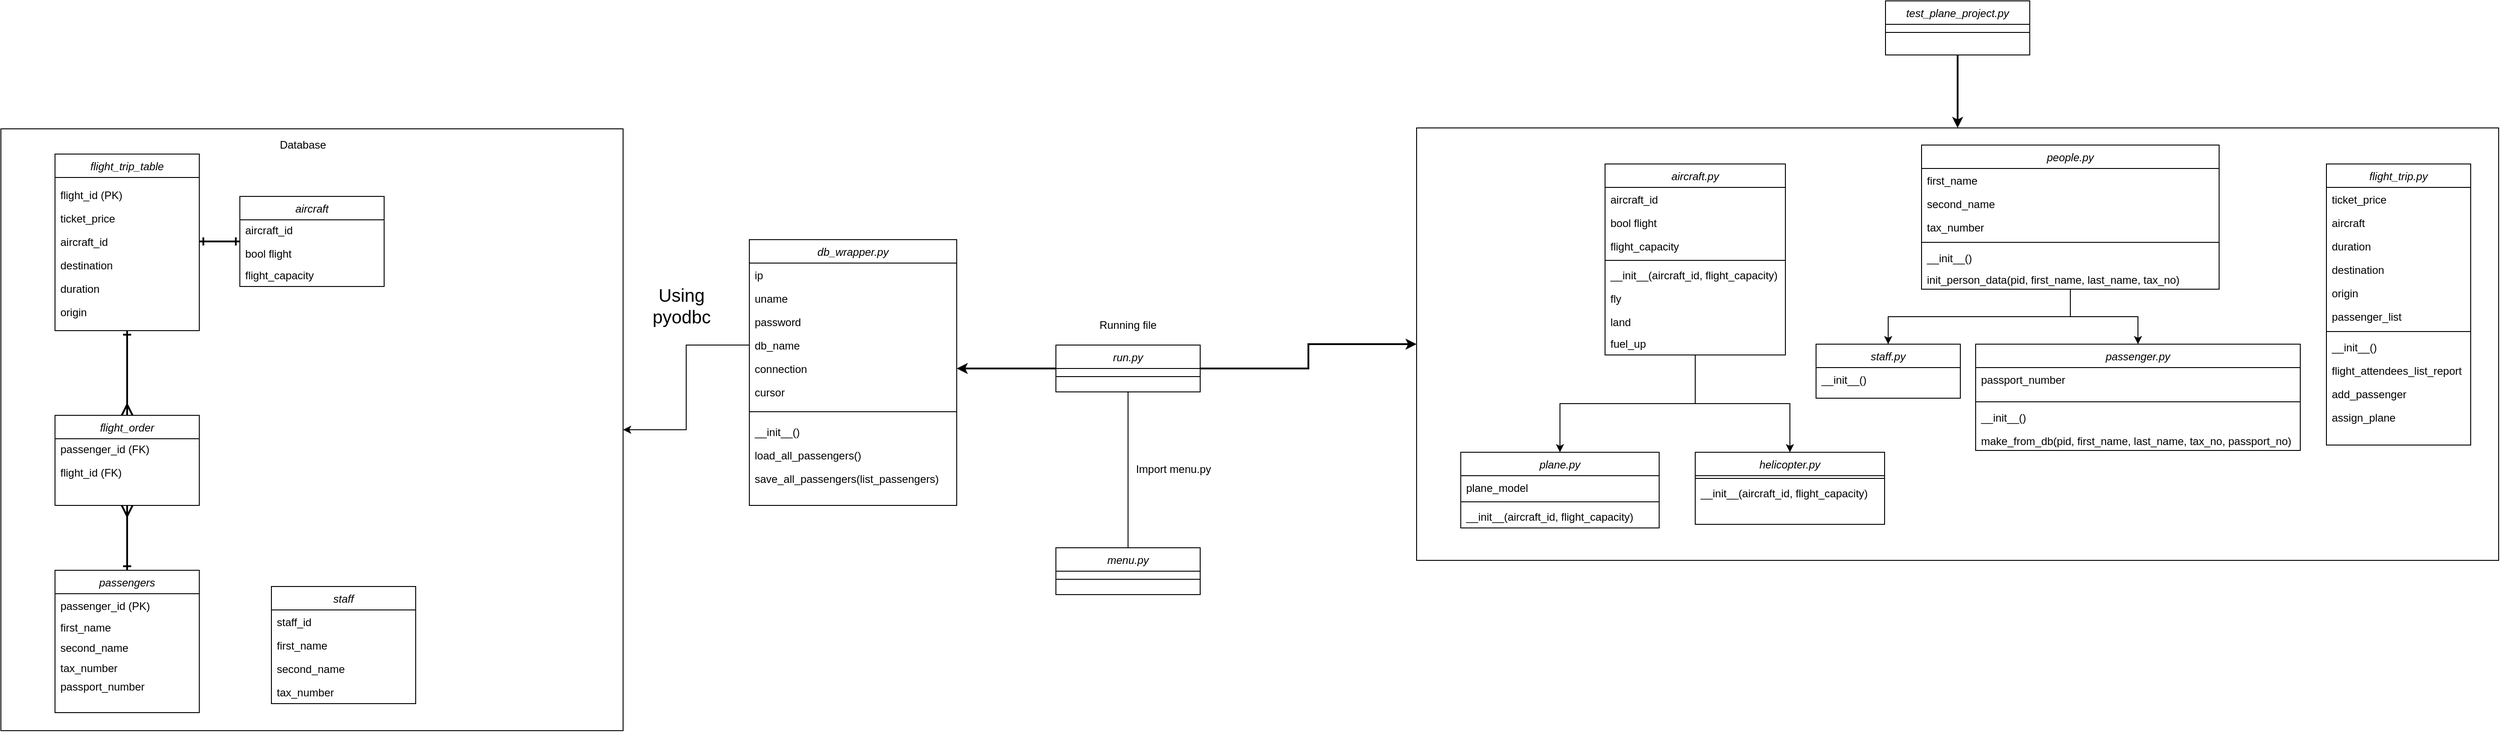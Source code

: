 <mxfile version="14.5.7" type="github">
  <diagram id="C5RBs43oDa-KdzZeNtuy" name="Page-1">
    <mxGraphModel dx="1909" dy="1143" grid="1" gridSize="10" guides="1" tooltips="1" connect="1" arrows="1" fold="1" page="1" pageScale="1" pageWidth="1169" pageHeight="827" math="0" shadow="0">
      <root>
        <mxCell id="WIyWlLk6GJQsqaUBKTNV-0" />
        <mxCell id="WIyWlLk6GJQsqaUBKTNV-1" parent="WIyWlLk6GJQsqaUBKTNV-0" />
        <mxCell id="tL8S8vgxzw9MluHzjDjj-120" value="" style="rounded=0;whiteSpace=wrap;html=1;" parent="WIyWlLk6GJQsqaUBKTNV-1" vertex="1">
          <mxGeometry x="1280" y="361" width="1200" height="480" as="geometry" />
        </mxCell>
        <mxCell id="tL8S8vgxzw9MluHzjDjj-0" value="flight_trip.py" style="swimlane;fontStyle=2;align=center;verticalAlign=top;childLayout=stackLayout;horizontal=1;startSize=26;horizontalStack=0;resizeParent=1;resizeLast=0;collapsible=1;marginBottom=0;rounded=0;shadow=0;strokeWidth=1;" parent="WIyWlLk6GJQsqaUBKTNV-1" vertex="1">
          <mxGeometry x="2289" y="401" width="160" height="312" as="geometry">
            <mxRectangle x="230" y="140" width="160" height="26" as="alternateBounds" />
          </mxGeometry>
        </mxCell>
        <mxCell id="tL8S8vgxzw9MluHzjDjj-21" value="ticket_price" style="text;align=left;verticalAlign=top;spacingLeft=4;spacingRight=4;overflow=hidden;rotatable=0;points=[[0,0.5],[1,0.5]];portConstraint=eastwest;" parent="tL8S8vgxzw9MluHzjDjj-0" vertex="1">
          <mxGeometry y="26" width="160" height="26" as="geometry" />
        </mxCell>
        <mxCell id="tL8S8vgxzw9MluHzjDjj-42" value="aircraft" style="text;align=left;verticalAlign=top;spacingLeft=4;spacingRight=4;overflow=hidden;rotatable=0;points=[[0,0.5],[1,0.5]];portConstraint=eastwest;" parent="tL8S8vgxzw9MluHzjDjj-0" vertex="1">
          <mxGeometry y="52" width="160" height="26" as="geometry" />
        </mxCell>
        <mxCell id="tL8S8vgxzw9MluHzjDjj-51" value="duration" style="text;align=left;verticalAlign=top;spacingLeft=4;spacingRight=4;overflow=hidden;rotatable=0;points=[[0,0.5],[1,0.5]];portConstraint=eastwest;" parent="tL8S8vgxzw9MluHzjDjj-0" vertex="1">
          <mxGeometry y="78" width="160" height="26" as="geometry" />
        </mxCell>
        <mxCell id="tL8S8vgxzw9MluHzjDjj-43" value="destination" style="text;align=left;verticalAlign=top;spacingLeft=4;spacingRight=4;overflow=hidden;rotatable=0;points=[[0,0.5],[1,0.5]];portConstraint=eastwest;" parent="tL8S8vgxzw9MluHzjDjj-0" vertex="1">
          <mxGeometry y="104" width="160" height="26" as="geometry" />
        </mxCell>
        <mxCell id="tL8S8vgxzw9MluHzjDjj-55" value="origin" style="text;align=left;verticalAlign=top;spacingLeft=4;spacingRight=4;overflow=hidden;rotatable=0;points=[[0,0.5],[1,0.5]];portConstraint=eastwest;" parent="tL8S8vgxzw9MluHzjDjj-0" vertex="1">
          <mxGeometry y="130" width="160" height="26" as="geometry" />
        </mxCell>
        <mxCell id="tL8S8vgxzw9MluHzjDjj-56" value="passenger_list" style="text;align=left;verticalAlign=top;spacingLeft=4;spacingRight=4;overflow=hidden;rotatable=0;points=[[0,0.5],[1,0.5]];portConstraint=eastwest;" parent="tL8S8vgxzw9MluHzjDjj-0" vertex="1">
          <mxGeometry y="156" width="160" height="26" as="geometry" />
        </mxCell>
        <mxCell id="tL8S8vgxzw9MluHzjDjj-3" value="" style="line;html=1;strokeWidth=1;align=left;verticalAlign=middle;spacingTop=-1;spacingLeft=3;spacingRight=3;rotatable=0;labelPosition=right;points=[];portConstraint=eastwest;" parent="tL8S8vgxzw9MluHzjDjj-0" vertex="1">
          <mxGeometry y="182" width="160" height="8" as="geometry" />
        </mxCell>
        <mxCell id="tL8S8vgxzw9MluHzjDjj-20" value="__init__()" style="text;align=left;verticalAlign=top;spacingLeft=4;spacingRight=4;overflow=hidden;rotatable=0;points=[[0,0.5],[1,0.5]];portConstraint=eastwest;rounded=0;shadow=0;html=0;" parent="tL8S8vgxzw9MluHzjDjj-0" vertex="1">
          <mxGeometry y="190" width="160" height="26" as="geometry" />
        </mxCell>
        <mxCell id="tL8S8vgxzw9MluHzjDjj-17" value="flight_attendees_list_report" style="text;align=left;verticalAlign=top;spacingLeft=4;spacingRight=4;overflow=hidden;rotatable=0;points=[[0,0.5],[1,0.5]];portConstraint=eastwest;" parent="tL8S8vgxzw9MluHzjDjj-0" vertex="1">
          <mxGeometry y="216" width="160" height="26" as="geometry" />
        </mxCell>
        <mxCell id="tL8S8vgxzw9MluHzjDjj-18" value="add_passenger" style="text;align=left;verticalAlign=top;spacingLeft=4;spacingRight=4;overflow=hidden;rotatable=0;points=[[0,0.5],[1,0.5]];portConstraint=eastwest;" parent="tL8S8vgxzw9MluHzjDjj-0" vertex="1">
          <mxGeometry y="242" width="160" height="26" as="geometry" />
        </mxCell>
        <mxCell id="tL8S8vgxzw9MluHzjDjj-4" value="assign_plane" style="text;align=left;verticalAlign=top;spacingLeft=4;spacingRight=4;overflow=hidden;rotatable=0;points=[[0,0.5],[1,0.5]];portConstraint=eastwest;" parent="tL8S8vgxzw9MluHzjDjj-0" vertex="1">
          <mxGeometry y="268" width="160" height="44" as="geometry" />
        </mxCell>
        <mxCell id="tL8S8vgxzw9MluHzjDjj-8" value="db_wrapper.py" style="swimlane;fontStyle=2;align=center;verticalAlign=top;childLayout=stackLayout;horizontal=1;startSize=26;horizontalStack=0;resizeParent=1;resizeLast=0;collapsible=1;marginBottom=0;rounded=0;shadow=0;strokeWidth=1;" parent="WIyWlLk6GJQsqaUBKTNV-1" vertex="1">
          <mxGeometry x="540" y="485" width="230" height="295" as="geometry">
            <mxRectangle x="230" y="140" width="160" height="26" as="alternateBounds" />
          </mxGeometry>
        </mxCell>
        <mxCell id="tL8S8vgxzw9MluHzjDjj-9" value="ip" style="text;align=left;verticalAlign=top;spacingLeft=4;spacingRight=4;overflow=hidden;rotatable=0;points=[[0,0.5],[1,0.5]];portConstraint=eastwest;" parent="tL8S8vgxzw9MluHzjDjj-8" vertex="1">
          <mxGeometry y="26" width="230" height="26" as="geometry" />
        </mxCell>
        <mxCell id="tL8S8vgxzw9MluHzjDjj-10" value="uname" style="text;align=left;verticalAlign=top;spacingLeft=4;spacingRight=4;overflow=hidden;rotatable=0;points=[[0,0.5],[1,0.5]];portConstraint=eastwest;rounded=0;shadow=0;html=0;" parent="tL8S8vgxzw9MluHzjDjj-8" vertex="1">
          <mxGeometry y="52" width="230" height="26" as="geometry" />
        </mxCell>
        <mxCell id="tL8S8vgxzw9MluHzjDjj-13" value="password" style="text;align=left;verticalAlign=top;spacingLeft=4;spacingRight=4;overflow=hidden;rotatable=0;points=[[0,0.5],[1,0.5]];portConstraint=eastwest;rounded=0;shadow=0;html=0;" parent="tL8S8vgxzw9MluHzjDjj-8" vertex="1">
          <mxGeometry y="78" width="230" height="26" as="geometry" />
        </mxCell>
        <mxCell id="tL8S8vgxzw9MluHzjDjj-14" value="db_name" style="text;align=left;verticalAlign=top;spacingLeft=4;spacingRight=4;overflow=hidden;rotatable=0;points=[[0,0.5],[1,0.5]];portConstraint=eastwest;rounded=0;shadow=0;html=0;" parent="tL8S8vgxzw9MluHzjDjj-8" vertex="1">
          <mxGeometry y="104" width="230" height="26" as="geometry" />
        </mxCell>
        <mxCell id="tL8S8vgxzw9MluHzjDjj-15" value="connection" style="text;align=left;verticalAlign=top;spacingLeft=4;spacingRight=4;overflow=hidden;rotatable=0;points=[[0,0.5],[1,0.5]];portConstraint=eastwest;rounded=0;shadow=0;html=0;" parent="tL8S8vgxzw9MluHzjDjj-8" vertex="1">
          <mxGeometry y="130" width="230" height="26" as="geometry" />
        </mxCell>
        <mxCell id="tL8S8vgxzw9MluHzjDjj-16" value="cursor" style="text;align=left;verticalAlign=top;spacingLeft=4;spacingRight=4;overflow=hidden;rotatable=0;points=[[0,0.5],[1,0.5]];portConstraint=eastwest;rounded=0;shadow=0;html=0;" parent="tL8S8vgxzw9MluHzjDjj-8" vertex="1">
          <mxGeometry y="156" width="230" height="26" as="geometry" />
        </mxCell>
        <mxCell id="tL8S8vgxzw9MluHzjDjj-11" value="" style="line;html=1;strokeWidth=1;align=left;verticalAlign=middle;spacingTop=-1;spacingLeft=3;spacingRight=3;rotatable=0;labelPosition=right;points=[];portConstraint=eastwest;" parent="tL8S8vgxzw9MluHzjDjj-8" vertex="1">
          <mxGeometry y="182" width="230" height="18" as="geometry" />
        </mxCell>
        <mxCell id="tL8S8vgxzw9MluHzjDjj-12" value="__init__()" style="text;align=left;verticalAlign=top;spacingLeft=4;spacingRight=4;overflow=hidden;rotatable=0;points=[[0,0.5],[1,0.5]];portConstraint=eastwest;" parent="tL8S8vgxzw9MluHzjDjj-8" vertex="1">
          <mxGeometry y="200" width="230" height="26" as="geometry" />
        </mxCell>
        <mxCell id="32GKXj04X5cxDp7pSgDI-3" value="load_all_passengers()" style="text;align=left;verticalAlign=top;spacingLeft=4;spacingRight=4;overflow=hidden;rotatable=0;points=[[0,0.5],[1,0.5]];portConstraint=eastwest;" parent="tL8S8vgxzw9MluHzjDjj-8" vertex="1">
          <mxGeometry y="226" width="230" height="26" as="geometry" />
        </mxCell>
        <mxCell id="32GKXj04X5cxDp7pSgDI-4" value="save_all_passengers(list_passengers)" style="text;align=left;verticalAlign=top;spacingLeft=4;spacingRight=4;overflow=hidden;rotatable=0;points=[[0,0.5],[1,0.5]];portConstraint=eastwest;" parent="tL8S8vgxzw9MluHzjDjj-8" vertex="1">
          <mxGeometry y="252" width="230" height="26" as="geometry" />
        </mxCell>
        <mxCell id="tL8S8vgxzw9MluHzjDjj-22" value="" style="rounded=0;whiteSpace=wrap;html=1;" parent="WIyWlLk6GJQsqaUBKTNV-1" vertex="1">
          <mxGeometry x="-290" y="362" width="690" height="668" as="geometry" />
        </mxCell>
        <mxCell id="tL8S8vgxzw9MluHzjDjj-23" value="Database" style="text;html=1;strokeColor=none;fillColor=none;align=center;verticalAlign=middle;whiteSpace=wrap;rounded=0;" parent="WIyWlLk6GJQsqaUBKTNV-1" vertex="1">
          <mxGeometry x="20" y="370" width="50" height="20" as="geometry" />
        </mxCell>
        <mxCell id="tL8S8vgxzw9MluHzjDjj-24" style="edgeStyle=orthogonalEdgeStyle;rounded=0;orthogonalLoop=1;jettySize=auto;html=1;exitX=0;exitY=0.5;exitDx=0;exitDy=0;" parent="WIyWlLk6GJQsqaUBKTNV-1" source="tL8S8vgxzw9MluHzjDjj-14" target="tL8S8vgxzw9MluHzjDjj-22" edge="1">
          <mxGeometry relative="1" as="geometry" />
        </mxCell>
        <mxCell id="tL8S8vgxzw9MluHzjDjj-25" value="&lt;font style=&quot;font-size: 20px&quot;&gt;Using pyodbc&lt;/font&gt;" style="text;html=1;strokeColor=none;fillColor=none;align=center;verticalAlign=middle;whiteSpace=wrap;rounded=0;" parent="WIyWlLk6GJQsqaUBKTNV-1" vertex="1">
          <mxGeometry x="420" y="513" width="90" height="90" as="geometry" />
        </mxCell>
        <mxCell id="tL8S8vgxzw9MluHzjDjj-89" style="edgeStyle=orthogonalEdgeStyle;rounded=0;orthogonalLoop=1;jettySize=auto;html=1;exitX=0.5;exitY=1;exitDx=0;exitDy=0;entryX=0.5;entryY=0;entryDx=0;entryDy=0;" parent="WIyWlLk6GJQsqaUBKTNV-1" source="tL8S8vgxzw9MluHzjDjj-30" target="tL8S8vgxzw9MluHzjDjj-82" edge="1">
          <mxGeometry relative="1" as="geometry" />
        </mxCell>
        <mxCell id="tL8S8vgxzw9MluHzjDjj-90" style="edgeStyle=orthogonalEdgeStyle;rounded=0;orthogonalLoop=1;jettySize=auto;html=1;exitX=0.5;exitY=1;exitDx=0;exitDy=0;entryX=0.5;entryY=0;entryDx=0;entryDy=0;" parent="WIyWlLk6GJQsqaUBKTNV-1" source="tL8S8vgxzw9MluHzjDjj-30" target="tL8S8vgxzw9MluHzjDjj-79" edge="1">
          <mxGeometry relative="1" as="geometry" />
        </mxCell>
        <mxCell id="tL8S8vgxzw9MluHzjDjj-30" value="people.py" style="swimlane;fontStyle=2;align=center;verticalAlign=top;childLayout=stackLayout;horizontal=1;startSize=26;horizontalStack=0;resizeParent=1;resizeLast=0;collapsible=1;marginBottom=0;rounded=0;shadow=0;strokeWidth=1;" parent="WIyWlLk6GJQsqaUBKTNV-1" vertex="1">
          <mxGeometry x="1840" y="380" width="330" height="160" as="geometry">
            <mxRectangle x="230" y="140" width="160" height="26" as="alternateBounds" />
          </mxGeometry>
        </mxCell>
        <mxCell id="tL8S8vgxzw9MluHzjDjj-31" value="first_name" style="text;align=left;verticalAlign=top;spacingLeft=4;spacingRight=4;overflow=hidden;rotatable=0;points=[[0,0.5],[1,0.5]];portConstraint=eastwest;" parent="tL8S8vgxzw9MluHzjDjj-30" vertex="1">
          <mxGeometry y="26" width="330" height="26" as="geometry" />
        </mxCell>
        <mxCell id="09slSfdneBY52mro02AB-4" value="second_name" style="text;align=left;verticalAlign=top;spacingLeft=4;spacingRight=4;overflow=hidden;rotatable=0;points=[[0,0.5],[1,0.5]];portConstraint=eastwest;" vertex="1" parent="tL8S8vgxzw9MluHzjDjj-30">
          <mxGeometry y="52" width="330" height="26" as="geometry" />
        </mxCell>
        <mxCell id="tL8S8vgxzw9MluHzjDjj-32" value="tax_number" style="text;align=left;verticalAlign=top;spacingLeft=4;spacingRight=4;overflow=hidden;rotatable=0;points=[[0,0.5],[1,0.5]];portConstraint=eastwest;rounded=0;shadow=0;html=0;" parent="tL8S8vgxzw9MluHzjDjj-30" vertex="1">
          <mxGeometry y="78" width="330" height="26" as="geometry" />
        </mxCell>
        <mxCell id="tL8S8vgxzw9MluHzjDjj-93" value="" style="line;html=1;strokeWidth=1;align=left;verticalAlign=middle;spacingTop=-1;spacingLeft=3;spacingRight=3;rotatable=0;labelPosition=right;points=[];portConstraint=eastwest;" parent="tL8S8vgxzw9MluHzjDjj-30" vertex="1">
          <mxGeometry y="104" width="330" height="8" as="geometry" />
        </mxCell>
        <mxCell id="tL8S8vgxzw9MluHzjDjj-94" value="__init__()" style="text;align=left;verticalAlign=top;spacingLeft=4;spacingRight=4;overflow=hidden;rotatable=0;points=[[0,0.5],[1,0.5]];portConstraint=eastwest;rounded=0;shadow=0;html=0;" parent="tL8S8vgxzw9MluHzjDjj-30" vertex="1">
          <mxGeometry y="112" width="330" height="24" as="geometry" />
        </mxCell>
        <mxCell id="09slSfdneBY52mro02AB-0" value="init_person_data(pid, first_name, last_name, tax_no)" style="text;align=left;verticalAlign=top;spacingLeft=4;spacingRight=4;overflow=hidden;rotatable=0;points=[[0,0.5],[1,0.5]];portConstraint=eastwest;rounded=0;shadow=0;html=0;" vertex="1" parent="tL8S8vgxzw9MluHzjDjj-30">
          <mxGeometry y="136" width="330" height="24" as="geometry" />
        </mxCell>
        <mxCell id="tL8S8vgxzw9MluHzjDjj-53" value="" style="group;" parent="WIyWlLk6GJQsqaUBKTNV-1" vertex="1" connectable="0">
          <mxGeometry x="-230" y="680" width="160" height="100" as="geometry" />
        </mxCell>
        <mxCell id="tL8S8vgxzw9MluHzjDjj-48" value="flight_order" style="swimlane;fontStyle=2;align=center;verticalAlign=top;childLayout=stackLayout;horizontal=1;startSize=26;horizontalStack=0;resizeParent=1;resizeLast=0;collapsible=1;marginBottom=0;rounded=0;shadow=0;strokeWidth=1;" parent="tL8S8vgxzw9MluHzjDjj-53" vertex="1">
          <mxGeometry width="160" height="100" as="geometry">
            <mxRectangle x="230" y="140" width="160" height="26" as="alternateBounds" />
          </mxGeometry>
        </mxCell>
        <mxCell id="tL8S8vgxzw9MluHzjDjj-49" value="passenger_id (FK)" style="text;align=left;verticalAlign=top;spacingLeft=4;spacingRight=4;overflow=hidden;rotatable=0;points=[[0,0.5],[1,0.5]];portConstraint=eastwest;" parent="tL8S8vgxzw9MluHzjDjj-53" vertex="1">
          <mxGeometry y="24" width="160" height="26" as="geometry" />
        </mxCell>
        <mxCell id="tL8S8vgxzw9MluHzjDjj-50" value="flight_id (FK)" style="text;align=left;verticalAlign=top;spacingLeft=4;spacingRight=4;overflow=hidden;rotatable=0;points=[[0,0.5],[1,0.5]];portConstraint=eastwest;" parent="tL8S8vgxzw9MluHzjDjj-53" vertex="1">
          <mxGeometry y="50" width="160" height="26" as="geometry" />
        </mxCell>
        <mxCell id="tL8S8vgxzw9MluHzjDjj-91" style="edgeStyle=orthogonalEdgeStyle;rounded=0;orthogonalLoop=1;jettySize=auto;html=1;exitX=0.5;exitY=1;exitDx=0;exitDy=0;entryX=0.5;entryY=0;entryDx=0;entryDy=0;" parent="WIyWlLk6GJQsqaUBKTNV-1" source="tL8S8vgxzw9MluHzjDjj-57" target="tL8S8vgxzw9MluHzjDjj-63" edge="1">
          <mxGeometry relative="1" as="geometry" />
        </mxCell>
        <mxCell id="tL8S8vgxzw9MluHzjDjj-92" style="edgeStyle=orthogonalEdgeStyle;rounded=0;orthogonalLoop=1;jettySize=auto;html=1;exitX=0.5;exitY=1;exitDx=0;exitDy=0;entryX=0.5;entryY=0;entryDx=0;entryDy=0;" parent="WIyWlLk6GJQsqaUBKTNV-1" source="tL8S8vgxzw9MluHzjDjj-57" target="tL8S8vgxzw9MluHzjDjj-68" edge="1">
          <mxGeometry relative="1" as="geometry" />
        </mxCell>
        <mxCell id="tL8S8vgxzw9MluHzjDjj-57" value="aircraft.py" style="swimlane;fontStyle=2;align=center;verticalAlign=top;childLayout=stackLayout;horizontal=1;startSize=26;horizontalStack=0;resizeParent=1;resizeLast=0;collapsible=1;marginBottom=0;rounded=0;shadow=0;strokeWidth=1;" parent="WIyWlLk6GJQsqaUBKTNV-1" vertex="1">
          <mxGeometry x="1489" y="401" width="200" height="212" as="geometry">
            <mxRectangle x="230" y="140" width="160" height="26" as="alternateBounds" />
          </mxGeometry>
        </mxCell>
        <mxCell id="tL8S8vgxzw9MluHzjDjj-58" value="aircraft_id" style="text;align=left;verticalAlign=top;spacingLeft=4;spacingRight=4;overflow=hidden;rotatable=0;points=[[0,0.5],[1,0.5]];portConstraint=eastwest;" parent="tL8S8vgxzw9MluHzjDjj-57" vertex="1">
          <mxGeometry y="26" width="200" height="26" as="geometry" />
        </mxCell>
        <mxCell id="tL8S8vgxzw9MluHzjDjj-61" value="bool flight" style="text;align=left;verticalAlign=top;spacingLeft=4;spacingRight=4;overflow=hidden;rotatable=0;points=[[0,0.5],[1,0.5]];portConstraint=eastwest;" parent="tL8S8vgxzw9MluHzjDjj-57" vertex="1">
          <mxGeometry y="52" width="200" height="26" as="geometry" />
        </mxCell>
        <mxCell id="tL8S8vgxzw9MluHzjDjj-62" value="flight_capacity" style="text;align=left;verticalAlign=top;spacingLeft=4;spacingRight=4;overflow=hidden;rotatable=0;points=[[0,0.5],[1,0.5]];portConstraint=eastwest;" parent="tL8S8vgxzw9MluHzjDjj-57" vertex="1">
          <mxGeometry y="78" width="200" height="26" as="geometry" />
        </mxCell>
        <mxCell id="tL8S8vgxzw9MluHzjDjj-60" value="" style="line;html=1;strokeWidth=1;align=left;verticalAlign=middle;spacingTop=-1;spacingLeft=3;spacingRight=3;rotatable=0;labelPosition=right;points=[];portConstraint=eastwest;" parent="tL8S8vgxzw9MluHzjDjj-57" vertex="1">
          <mxGeometry y="104" width="200" height="6" as="geometry" />
        </mxCell>
        <mxCell id="tL8S8vgxzw9MluHzjDjj-98" value="__init__(aircraft_id, flight_capacity)" style="text;align=left;verticalAlign=top;spacingLeft=4;spacingRight=4;overflow=hidden;rotatable=0;points=[[0,0.5],[1,0.5]];portConstraint=eastwest;rounded=0;shadow=0;html=0;" parent="tL8S8vgxzw9MluHzjDjj-57" vertex="1">
          <mxGeometry y="110" width="200" height="26" as="geometry" />
        </mxCell>
        <mxCell id="tL8S8vgxzw9MluHzjDjj-85" value="fly" style="text;align=left;verticalAlign=top;spacingLeft=4;spacingRight=4;overflow=hidden;rotatable=0;points=[[0,0.5],[1,0.5]];portConstraint=eastwest;" parent="tL8S8vgxzw9MluHzjDjj-57" vertex="1">
          <mxGeometry y="136" width="200" height="26" as="geometry" />
        </mxCell>
        <mxCell id="tL8S8vgxzw9MluHzjDjj-86" value="land" style="text;align=left;verticalAlign=top;spacingLeft=4;spacingRight=4;overflow=hidden;rotatable=0;points=[[0,0.5],[1,0.5]];portConstraint=eastwest;" parent="tL8S8vgxzw9MluHzjDjj-57" vertex="1">
          <mxGeometry y="162" width="200" height="24" as="geometry" />
        </mxCell>
        <mxCell id="tL8S8vgxzw9MluHzjDjj-87" value="fuel_up" style="text;align=left;verticalAlign=top;spacingLeft=4;spacingRight=4;overflow=hidden;rotatable=0;points=[[0,0.5],[1,0.5]];portConstraint=eastwest;" parent="tL8S8vgxzw9MluHzjDjj-57" vertex="1">
          <mxGeometry y="186" width="200" height="26" as="geometry" />
        </mxCell>
        <mxCell id="tL8S8vgxzw9MluHzjDjj-63" value="plane.py" style="swimlane;fontStyle=2;align=center;verticalAlign=top;childLayout=stackLayout;horizontal=1;startSize=26;horizontalStack=0;resizeParent=1;resizeLast=0;collapsible=1;marginBottom=0;rounded=0;shadow=0;strokeWidth=1;" parent="WIyWlLk6GJQsqaUBKTNV-1" vertex="1">
          <mxGeometry x="1329" y="721" width="220" height="84" as="geometry">
            <mxRectangle x="230" y="140" width="160" height="26" as="alternateBounds" />
          </mxGeometry>
        </mxCell>
        <mxCell id="tL8S8vgxzw9MluHzjDjj-88" value="plane_model" style="text;align=left;verticalAlign=top;spacingLeft=4;spacingRight=4;overflow=hidden;rotatable=0;points=[[0,0.5],[1,0.5]];portConstraint=eastwest;" parent="tL8S8vgxzw9MluHzjDjj-63" vertex="1">
          <mxGeometry y="26" width="220" height="26" as="geometry" />
        </mxCell>
        <mxCell id="tL8S8vgxzw9MluHzjDjj-67" value="" style="line;html=1;strokeWidth=1;align=left;verticalAlign=middle;spacingTop=-1;spacingLeft=3;spacingRight=3;rotatable=0;labelPosition=right;points=[];portConstraint=eastwest;" parent="tL8S8vgxzw9MluHzjDjj-63" vertex="1">
          <mxGeometry y="52" width="220" height="6" as="geometry" />
        </mxCell>
        <mxCell id="tL8S8vgxzw9MluHzjDjj-99" value="__init__(aircraft_id, flight_capacity)" style="text;align=left;verticalAlign=top;spacingLeft=4;spacingRight=4;overflow=hidden;rotatable=0;points=[[0,0.5],[1,0.5]];portConstraint=eastwest;rounded=0;shadow=0;html=0;" parent="tL8S8vgxzw9MluHzjDjj-63" vertex="1">
          <mxGeometry y="58" width="220" height="26" as="geometry" />
        </mxCell>
        <mxCell id="tL8S8vgxzw9MluHzjDjj-68" value="helicopter.py" style="swimlane;fontStyle=2;align=center;verticalAlign=top;childLayout=stackLayout;horizontal=1;startSize=26;horizontalStack=0;resizeParent=1;resizeLast=0;collapsible=1;marginBottom=0;rounded=0;shadow=0;strokeWidth=1;" parent="WIyWlLk6GJQsqaUBKTNV-1" vertex="1">
          <mxGeometry x="1589" y="721" width="210" height="80" as="geometry">
            <mxRectangle x="230" y="140" width="160" height="26" as="alternateBounds" />
          </mxGeometry>
        </mxCell>
        <mxCell id="tL8S8vgxzw9MluHzjDjj-69" value="" style="line;html=1;strokeWidth=1;align=left;verticalAlign=middle;spacingTop=-1;spacingLeft=3;spacingRight=3;rotatable=0;labelPosition=right;points=[];portConstraint=eastwest;" parent="tL8S8vgxzw9MluHzjDjj-68" vertex="1">
          <mxGeometry y="26" width="210" height="6" as="geometry" />
        </mxCell>
        <mxCell id="tL8S8vgxzw9MluHzjDjj-100" value="__init__(aircraft_id, flight_capacity)" style="text;align=left;verticalAlign=top;spacingLeft=4;spacingRight=4;overflow=hidden;rotatable=0;points=[[0,0.5],[1,0.5]];portConstraint=eastwest;rounded=0;shadow=0;html=0;" parent="tL8S8vgxzw9MluHzjDjj-68" vertex="1">
          <mxGeometry y="32" width="210" height="26" as="geometry" />
        </mxCell>
        <mxCell id="tL8S8vgxzw9MluHzjDjj-79" value="passenger.py" style="swimlane;fontStyle=2;align=center;verticalAlign=top;childLayout=stackLayout;horizontal=1;startSize=26;horizontalStack=0;resizeParent=1;resizeLast=0;collapsible=1;marginBottom=0;rounded=0;shadow=0;strokeWidth=1;" parent="WIyWlLk6GJQsqaUBKTNV-1" vertex="1">
          <mxGeometry x="1900" y="601" width="360" height="118" as="geometry">
            <mxRectangle x="230" y="140" width="160" height="26" as="alternateBounds" />
          </mxGeometry>
        </mxCell>
        <mxCell id="tL8S8vgxzw9MluHzjDjj-80" value="passport_number" style="text;align=left;verticalAlign=top;spacingLeft=4;spacingRight=4;overflow=hidden;rotatable=0;points=[[0,0.5],[1,0.5]];portConstraint=eastwest;" parent="tL8S8vgxzw9MluHzjDjj-79" vertex="1">
          <mxGeometry y="26" width="360" height="34" as="geometry" />
        </mxCell>
        <mxCell id="tL8S8vgxzw9MluHzjDjj-96" value="" style="line;html=1;strokeWidth=1;align=left;verticalAlign=middle;spacingTop=-1;spacingLeft=3;spacingRight=3;rotatable=0;labelPosition=right;points=[];portConstraint=eastwest;" parent="tL8S8vgxzw9MluHzjDjj-79" vertex="1">
          <mxGeometry y="60" width="360" height="8" as="geometry" />
        </mxCell>
        <mxCell id="tL8S8vgxzw9MluHzjDjj-95" value="__init__()" style="text;align=left;verticalAlign=top;spacingLeft=4;spacingRight=4;overflow=hidden;rotatable=0;points=[[0,0.5],[1,0.5]];portConstraint=eastwest;rounded=0;shadow=0;html=0;" parent="tL8S8vgxzw9MluHzjDjj-79" vertex="1">
          <mxGeometry y="68" width="360" height="26" as="geometry" />
        </mxCell>
        <mxCell id="09slSfdneBY52mro02AB-1" value="make_from_db(pid, first_name, last_name, tax_no, passport_no)" style="text;align=left;verticalAlign=top;spacingLeft=4;spacingRight=4;overflow=hidden;rotatable=0;points=[[0,0.5],[1,0.5]];portConstraint=eastwest;rounded=0;shadow=0;html=0;" vertex="1" parent="tL8S8vgxzw9MluHzjDjj-79">
          <mxGeometry y="94" width="360" height="24" as="geometry" />
        </mxCell>
        <mxCell id="tL8S8vgxzw9MluHzjDjj-82" value="staff.py" style="swimlane;fontStyle=2;align=center;verticalAlign=top;childLayout=stackLayout;horizontal=1;startSize=26;horizontalStack=0;resizeParent=1;resizeLast=0;collapsible=1;marginBottom=0;rounded=0;shadow=0;strokeWidth=1;" parent="WIyWlLk6GJQsqaUBKTNV-1" vertex="1">
          <mxGeometry x="1723" y="601" width="160" height="60" as="geometry">
            <mxRectangle x="230" y="140" width="160" height="26" as="alternateBounds" />
          </mxGeometry>
        </mxCell>
        <mxCell id="tL8S8vgxzw9MluHzjDjj-97" value="__init__()" style="text;align=left;verticalAlign=top;spacingLeft=4;spacingRight=4;overflow=hidden;rotatable=0;points=[[0,0.5],[1,0.5]];portConstraint=eastwest;rounded=0;shadow=0;html=0;" parent="tL8S8vgxzw9MluHzjDjj-82" vertex="1">
          <mxGeometry y="26" width="160" height="26" as="geometry" />
        </mxCell>
        <mxCell id="tL8S8vgxzw9MluHzjDjj-101" value="staff" style="swimlane;fontStyle=2;align=center;verticalAlign=top;childLayout=stackLayout;horizontal=1;startSize=26;horizontalStack=0;resizeParent=1;resizeLast=0;collapsible=1;marginBottom=0;rounded=0;shadow=0;strokeWidth=1;" parent="WIyWlLk6GJQsqaUBKTNV-1" vertex="1">
          <mxGeometry x="10" y="870" width="160" height="130" as="geometry">
            <mxRectangle x="230" y="140" width="160" height="26" as="alternateBounds" />
          </mxGeometry>
        </mxCell>
        <mxCell id="tL8S8vgxzw9MluHzjDjj-102" value="staff_id" style="text;align=left;verticalAlign=top;spacingLeft=4;spacingRight=4;overflow=hidden;rotatable=0;points=[[0,0.5],[1,0.5]];portConstraint=eastwest;" parent="tL8S8vgxzw9MluHzjDjj-101" vertex="1">
          <mxGeometry y="26" width="160" height="26" as="geometry" />
        </mxCell>
        <mxCell id="tL8S8vgxzw9MluHzjDjj-103" value="first_name" style="text;align=left;verticalAlign=top;spacingLeft=4;spacingRight=4;overflow=hidden;rotatable=0;points=[[0,0.5],[1,0.5]];portConstraint=eastwest;" parent="tL8S8vgxzw9MluHzjDjj-101" vertex="1">
          <mxGeometry y="52" width="160" height="26" as="geometry" />
        </mxCell>
        <mxCell id="09slSfdneBY52mro02AB-3" value="second_name" style="text;align=left;verticalAlign=top;spacingLeft=4;spacingRight=4;overflow=hidden;rotatable=0;points=[[0,0.5],[1,0.5]];portConstraint=eastwest;" vertex="1" parent="tL8S8vgxzw9MluHzjDjj-101">
          <mxGeometry y="78" width="160" height="26" as="geometry" />
        </mxCell>
        <mxCell id="tL8S8vgxzw9MluHzjDjj-104" value="tax_number" style="text;align=left;verticalAlign=top;spacingLeft=4;spacingRight=4;overflow=hidden;rotatable=0;points=[[0,0.5],[1,0.5]];portConstraint=eastwest;rounded=0;shadow=0;html=0;" parent="tL8S8vgxzw9MluHzjDjj-101" vertex="1">
          <mxGeometry y="104" width="160" height="26" as="geometry" />
        </mxCell>
        <mxCell id="tL8S8vgxzw9MluHzjDjj-105" value="" style="group" parent="WIyWlLk6GJQsqaUBKTNV-1" vertex="1" connectable="0">
          <mxGeometry x="-25" y="437" width="160" height="100" as="geometry" />
        </mxCell>
        <mxCell id="tL8S8vgxzw9MluHzjDjj-70" value="" style="group" parent="tL8S8vgxzw9MluHzjDjj-105" vertex="1" connectable="0">
          <mxGeometry width="160" height="100" as="geometry" />
        </mxCell>
        <mxCell id="tL8S8vgxzw9MluHzjDjj-71" value="aircraft" style="swimlane;fontStyle=2;align=center;verticalAlign=top;childLayout=stackLayout;horizontal=1;startSize=26;horizontalStack=0;resizeParent=1;resizeLast=0;collapsible=1;marginBottom=0;rounded=0;shadow=0;strokeWidth=1;" parent="tL8S8vgxzw9MluHzjDjj-70" vertex="1">
          <mxGeometry width="160" height="100" as="geometry">
            <mxRectangle x="230" y="140" width="160" height="26" as="alternateBounds" />
          </mxGeometry>
        </mxCell>
        <mxCell id="tL8S8vgxzw9MluHzjDjj-72" value="aircraft_id" style="text;align=left;verticalAlign=top;spacingLeft=4;spacingRight=4;overflow=hidden;rotatable=0;points=[[0,0.5],[1,0.5]];portConstraint=eastwest;" parent="tL8S8vgxzw9MluHzjDjj-70" vertex="1">
          <mxGeometry y="24" width="160" height="26" as="geometry" />
        </mxCell>
        <mxCell id="tL8S8vgxzw9MluHzjDjj-73" value="bool flight" style="text;align=left;verticalAlign=top;spacingLeft=4;spacingRight=4;overflow=hidden;rotatable=0;points=[[0,0.5],[1,0.5]];portConstraint=eastwest;" parent="tL8S8vgxzw9MluHzjDjj-70" vertex="1">
          <mxGeometry y="50" width="160" height="26" as="geometry" />
        </mxCell>
        <mxCell id="tL8S8vgxzw9MluHzjDjj-74" value="flight_capacity" style="text;align=left;verticalAlign=top;spacingLeft=4;spacingRight=4;overflow=hidden;rotatable=0;points=[[0,0.5],[1,0.5]];portConstraint=eastwest;" parent="tL8S8vgxzw9MluHzjDjj-105" vertex="1">
          <mxGeometry y="74" width="160" height="26" as="geometry" />
        </mxCell>
        <mxCell id="tL8S8vgxzw9MluHzjDjj-107" value="" style="group" parent="WIyWlLk6GJQsqaUBKTNV-1" vertex="1" connectable="0">
          <mxGeometry x="-230" y="852" width="160" height="158" as="geometry" />
        </mxCell>
        <mxCell id="zkfFHV4jXpPFQw0GAbJ--0" value="passengers" style="swimlane;fontStyle=2;align=center;verticalAlign=top;childLayout=stackLayout;horizontal=1;startSize=26;horizontalStack=0;resizeParent=1;resizeLast=0;collapsible=1;marginBottom=0;rounded=0;shadow=0;strokeWidth=1;" parent="tL8S8vgxzw9MluHzjDjj-107" vertex="1">
          <mxGeometry width="160" height="158" as="geometry">
            <mxRectangle x="230" y="140" width="160" height="26" as="alternateBounds" />
          </mxGeometry>
        </mxCell>
        <mxCell id="zkfFHV4jXpPFQw0GAbJ--1" value="passenger_id (PK)" style="text;align=left;verticalAlign=top;spacingLeft=4;spacingRight=4;overflow=hidden;rotatable=0;points=[[0,0.5],[1,0.5]];portConstraint=eastwest;" parent="zkfFHV4jXpPFQw0GAbJ--0" vertex="1">
          <mxGeometry y="26" width="160" height="24" as="geometry" />
        </mxCell>
        <mxCell id="tL8S8vgxzw9MluHzjDjj-41" value="first_name" style="text;align=left;verticalAlign=top;spacingLeft=4;spacingRight=4;overflow=hidden;rotatable=0;points=[[0,0.5],[1,0.5]];portConstraint=eastwest;" parent="zkfFHV4jXpPFQw0GAbJ--0" vertex="1">
          <mxGeometry y="50" width="160" height="22.4" as="geometry" />
        </mxCell>
        <mxCell id="09slSfdneBY52mro02AB-2" value="second_name" style="text;align=left;verticalAlign=top;spacingLeft=4;spacingRight=4;overflow=hidden;rotatable=0;points=[[0,0.5],[1,0.5]];portConstraint=eastwest;" vertex="1" parent="zkfFHV4jXpPFQw0GAbJ--0">
          <mxGeometry y="72.4" width="160" height="22.4" as="geometry" />
        </mxCell>
        <mxCell id="zkfFHV4jXpPFQw0GAbJ--2" value="tax_number" style="text;align=left;verticalAlign=top;spacingLeft=4;spacingRight=4;overflow=hidden;rotatable=0;points=[[0,0.5],[1,0.5]];portConstraint=eastwest;rounded=0;shadow=0;html=0;" parent="zkfFHV4jXpPFQw0GAbJ--0" vertex="1">
          <mxGeometry y="94.8" width="160" height="20.8" as="geometry" />
        </mxCell>
        <mxCell id="tL8S8vgxzw9MluHzjDjj-106" value="passport_number" style="text;align=left;verticalAlign=top;spacingLeft=4;spacingRight=4;overflow=hidden;rotatable=0;points=[[0,0.5],[1,0.5]];portConstraint=eastwest;rounded=0;shadow=0;html=0;" parent="zkfFHV4jXpPFQw0GAbJ--0" vertex="1">
          <mxGeometry y="115.6" width="160" height="28.46" as="geometry" />
        </mxCell>
        <mxCell id="tL8S8vgxzw9MluHzjDjj-108" value="" style="group" parent="WIyWlLk6GJQsqaUBKTNV-1" vertex="1" connectable="0">
          <mxGeometry x="-230" y="390" width="160" height="196" as="geometry" />
        </mxCell>
        <mxCell id="tL8S8vgxzw9MluHzjDjj-27" value="flight_trip_table" style="swimlane;fontStyle=2;align=center;verticalAlign=top;childLayout=stackLayout;horizontal=1;startSize=26;horizontalStack=0;resizeParent=1;resizeLast=0;collapsible=1;marginBottom=0;rounded=0;shadow=0;strokeWidth=1;" parent="tL8S8vgxzw9MluHzjDjj-108" vertex="1">
          <mxGeometry width="160" height="196" as="geometry">
            <mxRectangle x="230" y="140" width="160" height="26" as="alternateBounds" />
          </mxGeometry>
        </mxCell>
        <mxCell id="tL8S8vgxzw9MluHzjDjj-44" value="ticket_price" style="text;align=left;verticalAlign=top;spacingLeft=4;spacingRight=4;overflow=hidden;rotatable=0;points=[[0,0.5],[1,0.5]];portConstraint=eastwest;" parent="tL8S8vgxzw9MluHzjDjj-108" vertex="1">
          <mxGeometry y="58" width="160" height="26" as="geometry" />
        </mxCell>
        <mxCell id="tL8S8vgxzw9MluHzjDjj-45" value="aircraft_id" style="text;align=left;verticalAlign=top;spacingLeft=4;spacingRight=4;overflow=hidden;rotatable=0;points=[[0,0.5],[1,0.5]];portConstraint=eastwest;" parent="tL8S8vgxzw9MluHzjDjj-108" vertex="1">
          <mxGeometry y="84" width="160" height="26" as="geometry" />
        </mxCell>
        <mxCell id="tL8S8vgxzw9MluHzjDjj-46" value="destination" style="text;align=left;verticalAlign=top;spacingLeft=4;spacingRight=4;overflow=hidden;rotatable=0;points=[[0,0.5],[1,0.5]];portConstraint=eastwest;" parent="tL8S8vgxzw9MluHzjDjj-108" vertex="1">
          <mxGeometry y="110" width="160" height="26" as="geometry" />
        </mxCell>
        <mxCell id="tL8S8vgxzw9MluHzjDjj-47" value="flight_id (PK)" style="text;align=left;verticalAlign=top;spacingLeft=4;spacingRight=4;overflow=hidden;rotatable=0;points=[[0,0.5],[1,0.5]];portConstraint=eastwest;" parent="tL8S8vgxzw9MluHzjDjj-108" vertex="1">
          <mxGeometry y="32" width="160" height="26" as="geometry" />
        </mxCell>
        <mxCell id="tL8S8vgxzw9MluHzjDjj-52" value="duration" style="text;align=left;verticalAlign=top;spacingLeft=4;spacingRight=4;overflow=hidden;rotatable=0;points=[[0,0.5],[1,0.5]];portConstraint=eastwest;" parent="tL8S8vgxzw9MluHzjDjj-108" vertex="1">
          <mxGeometry y="136" width="160" height="26" as="geometry" />
        </mxCell>
        <mxCell id="tL8S8vgxzw9MluHzjDjj-54" value="origin" style="text;align=left;verticalAlign=top;spacingLeft=4;spacingRight=4;overflow=hidden;rotatable=0;points=[[0,0.5],[1,0.5]];portConstraint=eastwest;" parent="tL8S8vgxzw9MluHzjDjj-108" vertex="1">
          <mxGeometry y="162" width="160" height="26" as="geometry" />
        </mxCell>
        <mxCell id="32GKXj04X5cxDp7pSgDI-6" style="edgeStyle=orthogonalEdgeStyle;rounded=0;orthogonalLoop=1;jettySize=auto;html=1;exitX=0;exitY=0.5;exitDx=0;exitDy=0;entryX=1;entryY=0.5;entryDx=0;entryDy=0;startArrow=none;startFill=0;endArrow=classic;endFill=1;endSize=6;targetPerimeterSpacing=0;strokeWidth=2;" parent="WIyWlLk6GJQsqaUBKTNV-1" source="tL8S8vgxzw9MluHzjDjj-109" target="tL8S8vgxzw9MluHzjDjj-15" edge="1">
          <mxGeometry relative="1" as="geometry" />
        </mxCell>
        <mxCell id="32GKXj04X5cxDp7pSgDI-7" style="edgeStyle=orthogonalEdgeStyle;rounded=0;orthogonalLoop=1;jettySize=auto;html=1;exitX=1;exitY=0.5;exitDx=0;exitDy=0;entryX=0;entryY=0.5;entryDx=0;entryDy=0;startArrow=none;startFill=0;endArrow=classic;endFill=1;endSize=6;targetPerimeterSpacing=0;strokeWidth=2;" parent="WIyWlLk6GJQsqaUBKTNV-1" source="tL8S8vgxzw9MluHzjDjj-109" target="tL8S8vgxzw9MluHzjDjj-120" edge="1">
          <mxGeometry relative="1" as="geometry" />
        </mxCell>
        <mxCell id="tL8S8vgxzw9MluHzjDjj-109" value="run.py" style="swimlane;fontStyle=2;align=center;verticalAlign=top;childLayout=stackLayout;horizontal=1;startSize=26;horizontalStack=0;resizeParent=1;resizeLast=0;collapsible=1;marginBottom=0;rounded=0;shadow=0;strokeWidth=1;" parent="WIyWlLk6GJQsqaUBKTNV-1" vertex="1">
          <mxGeometry x="880" y="602" width="160" height="52" as="geometry">
            <mxRectangle x="230" y="140" width="160" height="26" as="alternateBounds" />
          </mxGeometry>
        </mxCell>
        <mxCell id="tL8S8vgxzw9MluHzjDjj-116" value="" style="line;html=1;strokeWidth=1;align=left;verticalAlign=middle;spacingTop=-1;spacingLeft=3;spacingRight=3;rotatable=0;labelPosition=right;points=[];portConstraint=eastwest;" parent="tL8S8vgxzw9MluHzjDjj-109" vertex="1">
          <mxGeometry y="26" width="160" height="18" as="geometry" />
        </mxCell>
        <mxCell id="32GKXj04X5cxDp7pSgDI-8" style="edgeStyle=orthogonalEdgeStyle;rounded=0;orthogonalLoop=1;jettySize=auto;html=1;exitX=0.5;exitY=1;exitDx=0;exitDy=0;startArrow=none;startFill=0;endArrow=classic;endFill=1;endSize=6;targetPerimeterSpacing=0;strokeWidth=2;" parent="WIyWlLk6GJQsqaUBKTNV-1" source="tL8S8vgxzw9MluHzjDjj-121" target="tL8S8vgxzw9MluHzjDjj-120" edge="1">
          <mxGeometry relative="1" as="geometry" />
        </mxCell>
        <mxCell id="tL8S8vgxzw9MluHzjDjj-121" value="test_plane_project.py" style="swimlane;fontStyle=2;align=center;verticalAlign=top;childLayout=stackLayout;horizontal=1;startSize=26;horizontalStack=0;resizeParent=1;resizeLast=0;collapsible=1;marginBottom=0;rounded=0;shadow=0;strokeWidth=1;" parent="WIyWlLk6GJQsqaUBKTNV-1" vertex="1">
          <mxGeometry x="1800" y="220" width="160" height="60" as="geometry">
            <mxRectangle x="230" y="140" width="160" height="26" as="alternateBounds" />
          </mxGeometry>
        </mxCell>
        <mxCell id="tL8S8vgxzw9MluHzjDjj-128" value="" style="line;html=1;strokeWidth=1;align=left;verticalAlign=middle;spacingTop=-1;spacingLeft=3;spacingRight=3;rotatable=0;labelPosition=right;points=[];portConstraint=eastwest;" parent="tL8S8vgxzw9MluHzjDjj-121" vertex="1">
          <mxGeometry y="26" width="160" height="18" as="geometry" />
        </mxCell>
        <mxCell id="32GKXj04X5cxDp7pSgDI-0" style="edgeStyle=orthogonalEdgeStyle;rounded=0;orthogonalLoop=1;jettySize=auto;html=1;exitX=0.5;exitY=1;exitDx=0;exitDy=0;entryX=0.5;entryY=0;entryDx=0;entryDy=0;endArrow=ERmany;endFill=0;strokeWidth=2;targetPerimeterSpacing=0;endSize=9;startArrow=ERone;startFill=0;" parent="WIyWlLk6GJQsqaUBKTNV-1" source="tL8S8vgxzw9MluHzjDjj-27" target="tL8S8vgxzw9MluHzjDjj-48" edge="1">
          <mxGeometry relative="1" as="geometry" />
        </mxCell>
        <mxCell id="32GKXj04X5cxDp7pSgDI-1" style="edgeStyle=orthogonalEdgeStyle;rounded=0;orthogonalLoop=1;jettySize=auto;html=1;exitX=0.5;exitY=0;exitDx=0;exitDy=0;entryX=0.5;entryY=1;entryDx=0;entryDy=0;endArrow=ERmany;endFill=0;strokeWidth=2;endSize=9;startArrow=ERone;startFill=0;" parent="WIyWlLk6GJQsqaUBKTNV-1" source="zkfFHV4jXpPFQw0GAbJ--0" target="tL8S8vgxzw9MluHzjDjj-48" edge="1">
          <mxGeometry relative="1" as="geometry" />
        </mxCell>
        <mxCell id="32GKXj04X5cxDp7pSgDI-2" style="edgeStyle=orthogonalEdgeStyle;rounded=0;orthogonalLoop=1;jettySize=auto;html=1;exitX=1;exitY=0.5;exitDx=0;exitDy=0;endArrow=ERone;endFill=0;endSize=6;targetPerimeterSpacing=0;strokeWidth=2;startArrow=ERone;startFill=0;" parent="WIyWlLk6GJQsqaUBKTNV-1" source="tL8S8vgxzw9MluHzjDjj-45" target="tL8S8vgxzw9MluHzjDjj-71" edge="1">
          <mxGeometry relative="1" as="geometry" />
        </mxCell>
        <mxCell id="32GKXj04X5cxDp7pSgDI-5" value="Running file" style="text;html=1;strokeColor=none;fillColor=none;align=center;verticalAlign=middle;whiteSpace=wrap;rounded=0;" parent="WIyWlLk6GJQsqaUBKTNV-1" vertex="1">
          <mxGeometry x="910" y="570" width="100" height="20" as="geometry" />
        </mxCell>
        <mxCell id="09slSfdneBY52mro02AB-7" style="edgeStyle=orthogonalEdgeStyle;rounded=0;orthogonalLoop=1;jettySize=auto;html=1;exitX=0.5;exitY=0;exitDx=0;exitDy=0;entryX=0.5;entryY=1;entryDx=0;entryDy=0;endArrow=none;endFill=0;" edge="1" parent="WIyWlLk6GJQsqaUBKTNV-1" source="09slSfdneBY52mro02AB-5" target="tL8S8vgxzw9MluHzjDjj-109">
          <mxGeometry relative="1" as="geometry" />
        </mxCell>
        <mxCell id="09slSfdneBY52mro02AB-5" value="menu.py&#xa;" style="swimlane;fontStyle=2;align=center;verticalAlign=top;childLayout=stackLayout;horizontal=1;startSize=26;horizontalStack=0;resizeParent=1;resizeLast=0;collapsible=1;marginBottom=0;rounded=0;shadow=0;strokeWidth=1;" vertex="1" parent="WIyWlLk6GJQsqaUBKTNV-1">
          <mxGeometry x="880" y="827" width="160" height="52" as="geometry">
            <mxRectangle x="230" y="140" width="160" height="26" as="alternateBounds" />
          </mxGeometry>
        </mxCell>
        <mxCell id="09slSfdneBY52mro02AB-6" value="" style="line;html=1;strokeWidth=1;align=left;verticalAlign=middle;spacingTop=-1;spacingLeft=3;spacingRight=3;rotatable=0;labelPosition=right;points=[];portConstraint=eastwest;" vertex="1" parent="09slSfdneBY52mro02AB-5">
          <mxGeometry y="26" width="160" height="18" as="geometry" />
        </mxCell>
        <mxCell id="09slSfdneBY52mro02AB-8" value="Import menu.py" style="text;html=1;align=center;verticalAlign=middle;resizable=0;points=[];autosize=1;" vertex="1" parent="WIyWlLk6GJQsqaUBKTNV-1">
          <mxGeometry x="960" y="730" width="100" height="20" as="geometry" />
        </mxCell>
      </root>
    </mxGraphModel>
  </diagram>
</mxfile>
